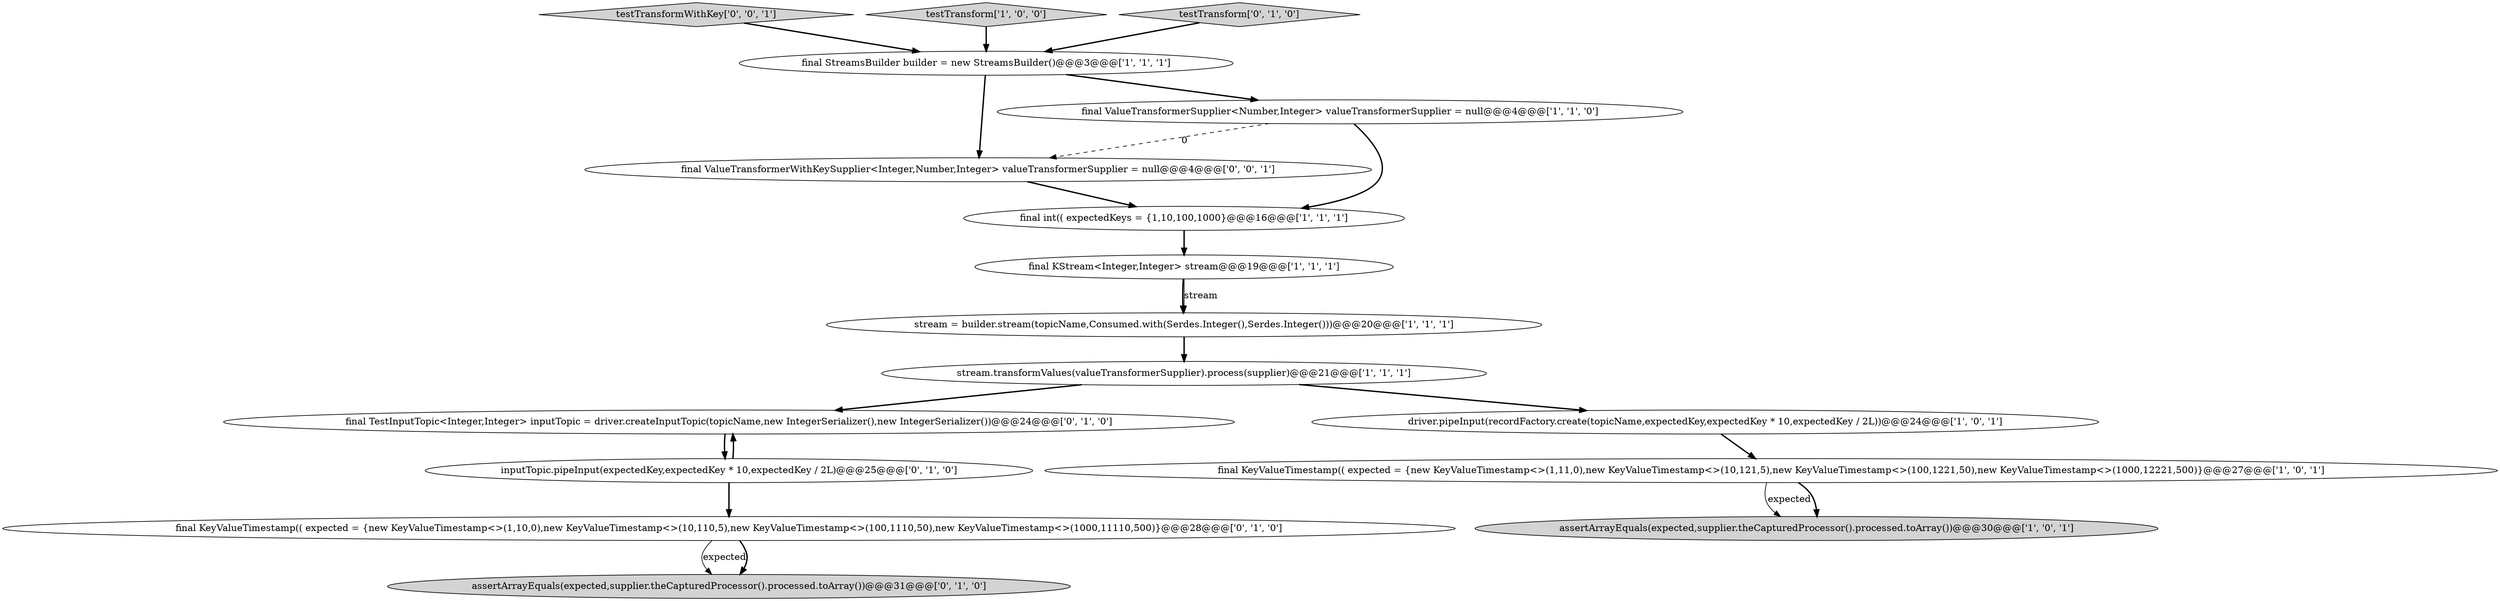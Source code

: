 digraph {
9 [style = filled, label = "final KeyValueTimestamp(( expected = {new KeyValueTimestamp<>(1,11,0),new KeyValueTimestamp<>(10,121,5),new KeyValueTimestamp<>(100,1221,50),new KeyValueTimestamp<>(1000,12221,500)}@@@27@@@['1', '0', '1']", fillcolor = white, shape = ellipse image = "AAA0AAABBB1BBB"];
7 [style = filled, label = "stream.transformValues(valueTransformerSupplier).process(supplier)@@@21@@@['1', '1', '1']", fillcolor = white, shape = ellipse image = "AAA0AAABBB1BBB"];
2 [style = filled, label = "final KStream<Integer,Integer> stream@@@19@@@['1', '1', '1']", fillcolor = white, shape = ellipse image = "AAA0AAABBB1BBB"];
12 [style = filled, label = "final TestInputTopic<Integer,Integer> inputTopic = driver.createInputTopic(topicName,new IntegerSerializer(),new IntegerSerializer())@@@24@@@['0', '1', '0']", fillcolor = white, shape = ellipse image = "AAA0AAABBB2BBB"];
15 [style = filled, label = "final ValueTransformerWithKeySupplier<Integer,Number,Integer> valueTransformerSupplier = null@@@4@@@['0', '0', '1']", fillcolor = white, shape = ellipse image = "AAA0AAABBB3BBB"];
16 [style = filled, label = "testTransformWithKey['0', '0', '1']", fillcolor = lightgray, shape = diamond image = "AAA0AAABBB3BBB"];
0 [style = filled, label = "final int(( expectedKeys = {1,10,100,1000}@@@16@@@['1', '1', '1']", fillcolor = white, shape = ellipse image = "AAA0AAABBB1BBB"];
1 [style = filled, label = "testTransform['1', '0', '0']", fillcolor = lightgray, shape = diamond image = "AAA0AAABBB1BBB"];
14 [style = filled, label = "final KeyValueTimestamp(( expected = {new KeyValueTimestamp<>(1,10,0),new KeyValueTimestamp<>(10,110,5),new KeyValueTimestamp<>(100,1110,50),new KeyValueTimestamp<>(1000,11110,500)}@@@28@@@['0', '1', '0']", fillcolor = white, shape = ellipse image = "AAA0AAABBB2BBB"];
10 [style = filled, label = "testTransform['0', '1', '0']", fillcolor = lightgray, shape = diamond image = "AAA0AAABBB2BBB"];
3 [style = filled, label = "driver.pipeInput(recordFactory.create(topicName,expectedKey,expectedKey * 10,expectedKey / 2L))@@@24@@@['1', '0', '1']", fillcolor = white, shape = ellipse image = "AAA0AAABBB1BBB"];
6 [style = filled, label = "final ValueTransformerSupplier<Number,Integer> valueTransformerSupplier = null@@@4@@@['1', '1', '0']", fillcolor = white, shape = ellipse image = "AAA0AAABBB1BBB"];
11 [style = filled, label = "assertArrayEquals(expected,supplier.theCapturedProcessor().processed.toArray())@@@31@@@['0', '1', '0']", fillcolor = lightgray, shape = ellipse image = "AAA0AAABBB2BBB"];
13 [style = filled, label = "inputTopic.pipeInput(expectedKey,expectedKey * 10,expectedKey / 2L)@@@25@@@['0', '1', '0']", fillcolor = white, shape = ellipse image = "AAA1AAABBB2BBB"];
4 [style = filled, label = "stream = builder.stream(topicName,Consumed.with(Serdes.Integer(),Serdes.Integer()))@@@20@@@['1', '1', '1']", fillcolor = white, shape = ellipse image = "AAA0AAABBB1BBB"];
8 [style = filled, label = "final StreamsBuilder builder = new StreamsBuilder()@@@3@@@['1', '1', '1']", fillcolor = white, shape = ellipse image = "AAA0AAABBB1BBB"];
5 [style = filled, label = "assertArrayEquals(expected,supplier.theCapturedProcessor().processed.toArray())@@@30@@@['1', '0', '1']", fillcolor = lightgray, shape = ellipse image = "AAA0AAABBB1BBB"];
4->7 [style = bold, label=""];
2->4 [style = bold, label=""];
14->11 [style = solid, label="expected"];
6->0 [style = bold, label=""];
1->8 [style = bold, label=""];
9->5 [style = solid, label="expected"];
16->8 [style = bold, label=""];
10->8 [style = bold, label=""];
2->4 [style = solid, label="stream"];
8->6 [style = bold, label=""];
14->11 [style = bold, label=""];
12->13 [style = bold, label=""];
7->3 [style = bold, label=""];
13->12 [style = bold, label=""];
15->0 [style = bold, label=""];
7->12 [style = bold, label=""];
3->9 [style = bold, label=""];
6->15 [style = dashed, label="0"];
0->2 [style = bold, label=""];
13->14 [style = bold, label=""];
9->5 [style = bold, label=""];
8->15 [style = bold, label=""];
}
